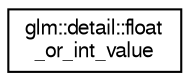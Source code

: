digraph "Graphical Class Hierarchy"
{
  edge [fontname="FreeSans",fontsize="10",labelfontname="FreeSans",labelfontsize="10"];
  node [fontname="FreeSans",fontsize="10",shape=record];
  rankdir="LR";
  Node1 [label="glm::detail::float\l_or_int_value",height=0.2,width=0.4,color="black", fillcolor="white", style="filled",URL="$da/da2/structglm_1_1detail_1_1float__or__int__value.html"];
}
